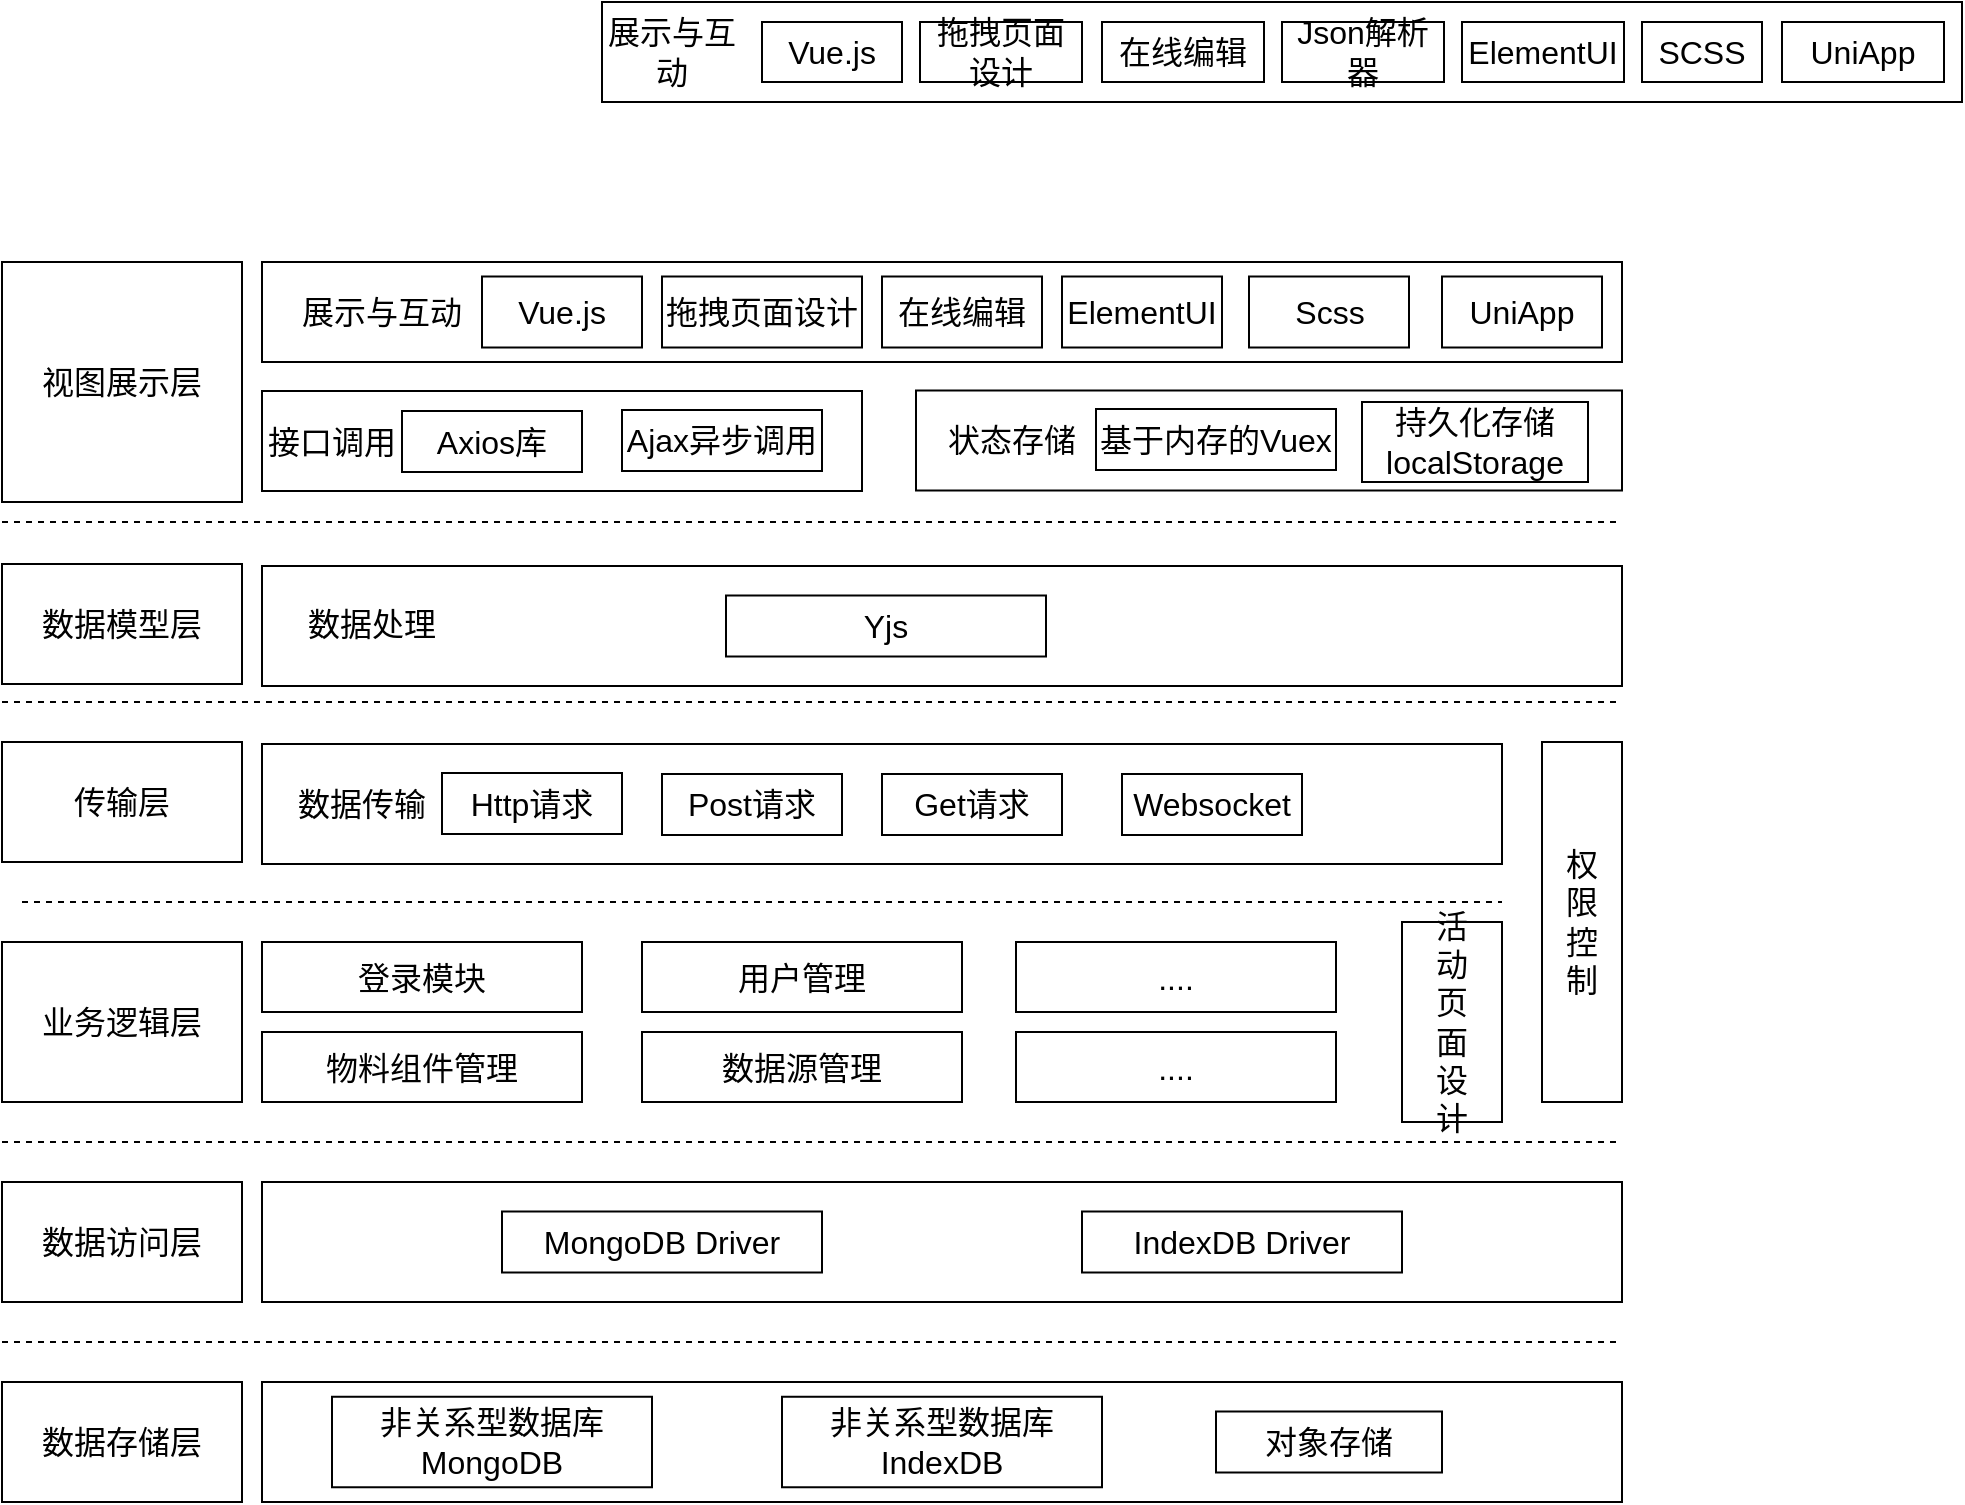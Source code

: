 <mxfile version="24.0.7" type="github">
  <diagram name="第 1 页" id="aa-gGl5EJUcE4eOUJS7o">
    <mxGraphModel dx="2074" dy="2315" grid="1" gridSize="10" guides="1" tooltips="1" connect="1" arrows="1" fold="1" page="1" pageScale="1" pageWidth="827" pageHeight="1169" math="0" shadow="0">
      <root>
        <mxCell id="0" />
        <mxCell id="1" parent="0" />
        <mxCell id="VzZtKRIuBbigzssa7Cag-1" value="视图展示层" style="rounded=0;whiteSpace=wrap;html=1;fontSize=16;" vertex="1" parent="1">
          <mxGeometry x="70" y="-30" width="120" height="120" as="geometry" />
        </mxCell>
        <mxCell id="VzZtKRIuBbigzssa7Cag-2" value="&lt;p style=&quot;margin: 0pt 0pt 0.0pt; text-align: justify; font-family: &amp;quot;Times New Roman&amp;quot;; font-size: 16px;&quot; class=&quot;MsoNormal&quot;&gt;传输层&lt;/p&gt;" style="rounded=0;whiteSpace=wrap;html=1;fontSize=16;" vertex="1" parent="1">
          <mxGeometry x="70" y="210" width="120" height="60" as="geometry" />
        </mxCell>
        <mxCell id="VzZtKRIuBbigzssa7Cag-3" value="&lt;p style=&quot;margin: 0pt 0pt 0.0pt; text-align: justify; font-family: &amp;quot;Times New Roman&amp;quot;; font-size: 16px;&quot; class=&quot;MsoNormal&quot;&gt;业务逻辑层&lt;/p&gt;" style="rounded=0;whiteSpace=wrap;html=1;fontSize=16;" vertex="1" parent="1">
          <mxGeometry x="70" y="310" width="120" height="80" as="geometry" />
        </mxCell>
        <mxCell id="VzZtKRIuBbigzssa7Cag-4" value="&lt;p style=&quot;margin: 0pt 0pt 0.0pt; text-align: justify; font-family: &amp;quot;Times New Roman&amp;quot;; font-size: 16px;&quot; class=&quot;MsoNormal&quot;&gt;数据访问层&lt;/p&gt;" style="rounded=0;whiteSpace=wrap;html=1;fontSize=16;" vertex="1" parent="1">
          <mxGeometry x="70" y="430" width="120" height="60" as="geometry" />
        </mxCell>
        <mxCell id="VzZtKRIuBbigzssa7Cag-5" value="&lt;p style=&quot;margin: 0pt 0pt 0.0pt; text-align: justify; font-family: &amp;quot;Times New Roman&amp;quot;; font-size: 16px;&quot; class=&quot;MsoNormal&quot;&gt;数据存储层&lt;/p&gt;" style="rounded=0;whiteSpace=wrap;html=1;fontSize=16;" vertex="1" parent="1">
          <mxGeometry x="70" y="530" width="120" height="60" as="geometry" />
        </mxCell>
        <mxCell id="VzZtKRIuBbigzssa7Cag-6" value="&lt;p style=&quot;margin: 0pt 0pt 0.0pt; text-align: justify; font-family: &amp;quot;Times New Roman&amp;quot;; font-size: 16px;&quot; class=&quot;MsoNormal&quot;&gt;数据模型层&lt;/p&gt;" style="rounded=0;whiteSpace=wrap;html=1;fontSize=16;" vertex="1" parent="1">
          <mxGeometry x="70" y="121" width="120" height="60" as="geometry" />
        </mxCell>
        <mxCell id="VzZtKRIuBbigzssa7Cag-7" value="" style="rounded=0;whiteSpace=wrap;html=1;fontSize=16;" vertex="1" parent="1">
          <mxGeometry x="200" y="34.5" width="300" height="50" as="geometry" />
        </mxCell>
        <mxCell id="VzZtKRIuBbigzssa7Cag-8" value="" style="group;fontSize=16;" vertex="1" connectable="0" parent="1">
          <mxGeometry x="370" y="-160" width="680" height="50" as="geometry" />
        </mxCell>
        <mxCell id="VzZtKRIuBbigzssa7Cag-9" value="" style="rounded=0;whiteSpace=wrap;html=1;fontSize=16;" vertex="1" parent="VzZtKRIuBbigzssa7Cag-8">
          <mxGeometry width="680" height="50" as="geometry" />
        </mxCell>
        <mxCell id="VzZtKRIuBbigzssa7Cag-10" value="" style="group;fontSize=16;" vertex="1" connectable="0" parent="VzZtKRIuBbigzssa7Cag-8">
          <mxGeometry y="10" width="671" height="30" as="geometry" />
        </mxCell>
        <mxCell id="VzZtKRIuBbigzssa7Cag-11" value="展示与互动" style="text;html=1;strokeColor=none;fillColor=none;align=center;verticalAlign=middle;whiteSpace=wrap;rounded=0;fontSize=16;" vertex="1" parent="VzZtKRIuBbigzssa7Cag-10">
          <mxGeometry width="70" height="30" as="geometry" />
        </mxCell>
        <mxCell id="VzZtKRIuBbigzssa7Cag-12" value="Vue.js" style="rounded=0;whiteSpace=wrap;html=1;fontSize=16;" vertex="1" parent="VzZtKRIuBbigzssa7Cag-10">
          <mxGeometry x="80" width="70" height="30" as="geometry" />
        </mxCell>
        <mxCell id="VzZtKRIuBbigzssa7Cag-13" value="拖拽页面设计" style="rounded=0;whiteSpace=wrap;html=1;fontSize=16;" vertex="1" parent="VzZtKRIuBbigzssa7Cag-10">
          <mxGeometry x="159" width="81" height="30" as="geometry" />
        </mxCell>
        <mxCell id="VzZtKRIuBbigzssa7Cag-14" value="在线编辑" style="rounded=0;whiteSpace=wrap;html=1;fontSize=16;" vertex="1" parent="VzZtKRIuBbigzssa7Cag-10">
          <mxGeometry x="250" width="81" height="30" as="geometry" />
        </mxCell>
        <mxCell id="VzZtKRIuBbigzssa7Cag-15" value="Json解析器" style="rounded=0;whiteSpace=wrap;html=1;fontSize=16;" vertex="1" parent="VzZtKRIuBbigzssa7Cag-10">
          <mxGeometry x="340" width="81" height="30" as="geometry" />
        </mxCell>
        <mxCell id="VzZtKRIuBbigzssa7Cag-16" value="ElementUI" style="rounded=0;whiteSpace=wrap;html=1;fontSize=16;" vertex="1" parent="VzZtKRIuBbigzssa7Cag-10">
          <mxGeometry x="430" width="81" height="30" as="geometry" />
        </mxCell>
        <mxCell id="VzZtKRIuBbigzssa7Cag-17" value="SCSS" style="rounded=0;whiteSpace=wrap;html=1;fontSize=16;" vertex="1" parent="VzZtKRIuBbigzssa7Cag-10">
          <mxGeometry x="520" width="60" height="30" as="geometry" />
        </mxCell>
        <mxCell id="VzZtKRIuBbigzssa7Cag-18" value="UniApp" style="rounded=0;whiteSpace=wrap;html=1;fontSize=16;" vertex="1" parent="VzZtKRIuBbigzssa7Cag-10">
          <mxGeometry x="590" width="81" height="30" as="geometry" />
        </mxCell>
        <mxCell id="VzZtKRIuBbigzssa7Cag-19" value="接口调用" style="text;html=1;strokeColor=none;fillColor=none;align=center;verticalAlign=middle;whiteSpace=wrap;rounded=0;fontSize=16;" vertex="1" parent="1">
          <mxGeometry x="200" y="44.5" width="70" height="30" as="geometry" />
        </mxCell>
        <mxCell id="VzZtKRIuBbigzssa7Cag-20" value="Axios库" style="rounded=0;whiteSpace=wrap;html=1;fontSize=16;" vertex="1" parent="1">
          <mxGeometry x="270" y="44.5" width="90" height="30.5" as="geometry" />
        </mxCell>
        <mxCell id="VzZtKRIuBbigzssa7Cag-21" value="Ajax异步调用" style="rounded=0;whiteSpace=wrap;html=1;fontSize=16;" vertex="1" parent="1">
          <mxGeometry x="380" y="44" width="100" height="30.5" as="geometry" />
        </mxCell>
        <mxCell id="VzZtKRIuBbigzssa7Cag-22" value="" style="rounded=0;whiteSpace=wrap;html=1;fontSize=16;" vertex="1" parent="1">
          <mxGeometry x="527" y="34.25" width="353" height="50" as="geometry" />
        </mxCell>
        <mxCell id="VzZtKRIuBbigzssa7Cag-23" value="状态存储" style="text;html=1;strokeColor=none;fillColor=none;align=center;verticalAlign=middle;whiteSpace=wrap;rounded=0;fontSize=16;" vertex="1" parent="1">
          <mxGeometry x="540" y="44" width="70" height="30" as="geometry" />
        </mxCell>
        <mxCell id="VzZtKRIuBbigzssa7Cag-24" value="基于内存的Vuex" style="rounded=0;whiteSpace=wrap;html=1;fontSize=16;" vertex="1" parent="1">
          <mxGeometry x="617" y="43.5" width="120" height="30.5" as="geometry" />
        </mxCell>
        <mxCell id="VzZtKRIuBbigzssa7Cag-25" value="持久化存储localStorage" style="rounded=0;whiteSpace=wrap;html=1;fontSize=16;" vertex="1" parent="1">
          <mxGeometry x="750" y="40" width="113" height="40" as="geometry" />
        </mxCell>
        <mxCell id="VzZtKRIuBbigzssa7Cag-26" value="" style="rounded=0;whiteSpace=wrap;html=1;fontSize=16;" vertex="1" parent="1">
          <mxGeometry x="200" y="122" width="680" height="60" as="geometry" />
        </mxCell>
        <mxCell id="VzZtKRIuBbigzssa7Cag-27" value="数据处理" style="text;html=1;strokeColor=none;fillColor=none;align=center;verticalAlign=middle;whiteSpace=wrap;rounded=0;fontSize=16;" vertex="1" parent="1">
          <mxGeometry x="210" y="136" width="90" height="30" as="geometry" />
        </mxCell>
        <mxCell id="VzZtKRIuBbigzssa7Cag-28" value="Yjs" style="rounded=0;whiteSpace=wrap;html=1;fontSize=16;" vertex="1" parent="1">
          <mxGeometry x="432" y="136.75" width="160" height="30.5" as="geometry" />
        </mxCell>
        <mxCell id="VzZtKRIuBbigzssa7Cag-29" value="" style="rounded=0;whiteSpace=wrap;html=1;fontSize=16;" vertex="1" parent="1">
          <mxGeometry x="200" y="211" width="620" height="60" as="geometry" />
        </mxCell>
        <mxCell id="VzZtKRIuBbigzssa7Cag-30" value="数据传输" style="text;html=1;strokeColor=none;fillColor=none;align=center;verticalAlign=middle;whiteSpace=wrap;rounded=0;fontSize=16;" vertex="1" parent="1">
          <mxGeometry x="210" y="226" width="80" height="30" as="geometry" />
        </mxCell>
        <mxCell id="VzZtKRIuBbigzssa7Cag-31" value="Http请求" style="rounded=0;whiteSpace=wrap;html=1;fontSize=16;" vertex="1" parent="1">
          <mxGeometry x="290" y="225.5" width="90" height="30.5" as="geometry" />
        </mxCell>
        <mxCell id="VzZtKRIuBbigzssa7Cag-32" value="Post请求" style="rounded=0;whiteSpace=wrap;html=1;fontSize=16;" vertex="1" parent="1">
          <mxGeometry x="400" y="226" width="90" height="30.5" as="geometry" />
        </mxCell>
        <mxCell id="VzZtKRIuBbigzssa7Cag-33" value="Get请求" style="rounded=0;whiteSpace=wrap;html=1;fontSize=16;" vertex="1" parent="1">
          <mxGeometry x="510" y="226" width="90" height="30.5" as="geometry" />
        </mxCell>
        <mxCell id="VzZtKRIuBbigzssa7Cag-34" value="Websocket" style="rounded=0;whiteSpace=wrap;html=1;fontSize=16;" vertex="1" parent="1">
          <mxGeometry x="630" y="226" width="90" height="30.5" as="geometry" />
        </mxCell>
        <mxCell id="VzZtKRIuBbigzssa7Cag-35" value="登录模块" style="rounded=0;whiteSpace=wrap;html=1;fontSize=16;" vertex="1" parent="1">
          <mxGeometry x="200" y="310" width="160" height="35" as="geometry" />
        </mxCell>
        <mxCell id="VzZtKRIuBbigzssa7Cag-36" value="物料组件管理" style="rounded=0;whiteSpace=wrap;html=1;fontSize=16;" vertex="1" parent="1">
          <mxGeometry x="200" y="355" width="160" height="35" as="geometry" />
        </mxCell>
        <mxCell id="VzZtKRIuBbigzssa7Cag-37" value="用户管理" style="rounded=0;whiteSpace=wrap;html=1;fontSize=16;" vertex="1" parent="1">
          <mxGeometry x="390" y="310" width="160" height="35" as="geometry" />
        </mxCell>
        <mxCell id="VzZtKRIuBbigzssa7Cag-38" value="数据源管理" style="rounded=0;whiteSpace=wrap;html=1;fontSize=16;" vertex="1" parent="1">
          <mxGeometry x="390" y="355" width="160" height="35" as="geometry" />
        </mxCell>
        <mxCell id="VzZtKRIuBbigzssa7Cag-39" value="...." style="rounded=0;whiteSpace=wrap;html=1;fontSize=16;" vertex="1" parent="1">
          <mxGeometry x="577" y="310" width="160" height="35" as="geometry" />
        </mxCell>
        <mxCell id="VzZtKRIuBbigzssa7Cag-40" value="...." style="rounded=0;whiteSpace=wrap;html=1;fontSize=16;" vertex="1" parent="1">
          <mxGeometry x="577" y="355" width="160" height="35" as="geometry" />
        </mxCell>
        <mxCell id="VzZtKRIuBbigzssa7Cag-41" value="" style="rounded=0;whiteSpace=wrap;html=1;fontSize=16;" vertex="1" parent="1">
          <mxGeometry x="770" y="300" width="50" height="100" as="geometry" />
        </mxCell>
        <mxCell id="VzZtKRIuBbigzssa7Cag-42" value="活动页面设计" style="text;html=1;strokeColor=none;fillColor=none;align=center;verticalAlign=middle;whiteSpace=wrap;rounded=0;fontSize=16;" vertex="1" parent="1">
          <mxGeometry x="790" y="332.5" width="10" height="35" as="geometry" />
        </mxCell>
        <mxCell id="VzZtKRIuBbigzssa7Cag-43" value="" style="rounded=0;whiteSpace=wrap;html=1;fontSize=16;" vertex="1" parent="1">
          <mxGeometry x="840" y="210" width="40" height="180" as="geometry" />
        </mxCell>
        <mxCell id="VzZtKRIuBbigzssa7Cag-44" value="权限控制" style="text;html=1;strokeColor=none;fillColor=none;align=center;verticalAlign=middle;whiteSpace=wrap;rounded=0;fontSize=16;" vertex="1" parent="1">
          <mxGeometry x="855" y="282.5" width="10" height="35" as="geometry" />
        </mxCell>
        <mxCell id="VzZtKRIuBbigzssa7Cag-45" value="" style="rounded=0;whiteSpace=wrap;html=1;fontSize=16;" vertex="1" parent="1">
          <mxGeometry x="200" y="430" width="680" height="60" as="geometry" />
        </mxCell>
        <mxCell id="VzZtKRIuBbigzssa7Cag-46" value="MongoDB Driver" style="rounded=0;whiteSpace=wrap;html=1;fontSize=16;" vertex="1" parent="1">
          <mxGeometry x="320" y="444.75" width="160" height="30.5" as="geometry" />
        </mxCell>
        <mxCell id="VzZtKRIuBbigzssa7Cag-47" value="IndexDB Driver" style="rounded=0;whiteSpace=wrap;html=1;fontSize=16;" vertex="1" parent="1">
          <mxGeometry x="610" y="444.75" width="160" height="30.5" as="geometry" />
        </mxCell>
        <mxCell id="VzZtKRIuBbigzssa7Cag-48" value="" style="rounded=0;whiteSpace=wrap;html=1;fontSize=16;" vertex="1" parent="1">
          <mxGeometry x="200" y="530" width="680" height="60" as="geometry" />
        </mxCell>
        <mxCell id="VzZtKRIuBbigzssa7Cag-49" value="非关系型数据库MongoDB" style="rounded=0;whiteSpace=wrap;html=1;fontSize=16;" vertex="1" parent="1">
          <mxGeometry x="235" y="537.38" width="160" height="45.25" as="geometry" />
        </mxCell>
        <mxCell id="VzZtKRIuBbigzssa7Cag-50" value="非关系型数据库IndexDB" style="rounded=0;whiteSpace=wrap;html=1;fontSize=16;" vertex="1" parent="1">
          <mxGeometry x="460" y="537.38" width="160" height="45.25" as="geometry" />
        </mxCell>
        <mxCell id="VzZtKRIuBbigzssa7Cag-51" value="对象存储" style="rounded=0;whiteSpace=wrap;html=1;fontSize=16;" vertex="1" parent="1">
          <mxGeometry x="677" y="544.75" width="113" height="30.5" as="geometry" />
        </mxCell>
        <mxCell id="VzZtKRIuBbigzssa7Cag-52" value="" style="endArrow=none;dashed=1;html=1;rounded=0;fontSize=16;" edge="1" parent="1">
          <mxGeometry width="50" height="50" relative="1" as="geometry">
            <mxPoint x="70" y="100" as="sourcePoint" />
            <mxPoint x="880" y="100" as="targetPoint" />
          </mxGeometry>
        </mxCell>
        <mxCell id="VzZtKRIuBbigzssa7Cag-53" value="" style="endArrow=none;dashed=1;html=1;rounded=0;fontSize=16;" edge="1" parent="1">
          <mxGeometry width="50" height="50" relative="1" as="geometry">
            <mxPoint x="70" y="190" as="sourcePoint" />
            <mxPoint x="880" y="190" as="targetPoint" />
          </mxGeometry>
        </mxCell>
        <mxCell id="VzZtKRIuBbigzssa7Cag-54" value="" style="endArrow=none;dashed=1;html=1;rounded=0;fontSize=16;" edge="1" parent="1">
          <mxGeometry width="50" height="50" relative="1" as="geometry">
            <mxPoint x="80" y="290" as="sourcePoint" />
            <mxPoint x="820" y="290" as="targetPoint" />
          </mxGeometry>
        </mxCell>
        <mxCell id="VzZtKRIuBbigzssa7Cag-55" value="" style="endArrow=none;dashed=1;html=1;rounded=0;fontSize=16;" edge="1" parent="1">
          <mxGeometry width="50" height="50" relative="1" as="geometry">
            <mxPoint x="70" y="510" as="sourcePoint" />
            <mxPoint x="880" y="510" as="targetPoint" />
          </mxGeometry>
        </mxCell>
        <mxCell id="VzZtKRIuBbigzssa7Cag-56" value="" style="endArrow=none;dashed=1;html=1;rounded=0;fontSize=16;" edge="1" parent="1">
          <mxGeometry width="50" height="50" relative="1" as="geometry">
            <mxPoint x="70" y="410" as="sourcePoint" />
            <mxPoint x="880" y="410" as="targetPoint" />
          </mxGeometry>
        </mxCell>
        <mxCell id="VzZtKRIuBbigzssa7Cag-59" value="" style="rounded=0;whiteSpace=wrap;html=1;" vertex="1" parent="1">
          <mxGeometry x="200" y="-30" width="680" height="50" as="geometry" />
        </mxCell>
        <mxCell id="VzZtKRIuBbigzssa7Cag-71" value="&lt;font style=&quot;font-size: 16px;&quot;&gt;展示与互动&lt;/font&gt;" style="text;html=1;align=center;verticalAlign=middle;whiteSpace=wrap;rounded=0;" vertex="1" parent="1">
          <mxGeometry x="210" y="-20" width="100" height="30" as="geometry" />
        </mxCell>
        <mxCell id="VzZtKRIuBbigzssa7Cag-72" value="Vue.js" style="rounded=0;whiteSpace=wrap;html=1;fontSize=16;" vertex="1" parent="1">
          <mxGeometry x="310" y="-22.75" width="80" height="35.5" as="geometry" />
        </mxCell>
        <mxCell id="VzZtKRIuBbigzssa7Cag-73" value="拖拽页面设计" style="rounded=0;whiteSpace=wrap;html=1;fontSize=16;" vertex="1" parent="1">
          <mxGeometry x="400" y="-22.75" width="100" height="35.5" as="geometry" />
        </mxCell>
        <mxCell id="VzZtKRIuBbigzssa7Cag-74" value="在线编辑" style="rounded=0;whiteSpace=wrap;html=1;fontSize=16;" vertex="1" parent="1">
          <mxGeometry x="510" y="-22.75" width="80" height="35.5" as="geometry" />
        </mxCell>
        <mxCell id="VzZtKRIuBbigzssa7Cag-75" value="ElementUI" style="rounded=0;whiteSpace=wrap;html=1;fontSize=16;" vertex="1" parent="1">
          <mxGeometry x="600" y="-22.75" width="80" height="35.5" as="geometry" />
        </mxCell>
        <mxCell id="VzZtKRIuBbigzssa7Cag-76" value="Scss" style="rounded=0;whiteSpace=wrap;html=1;fontSize=16;" vertex="1" parent="1">
          <mxGeometry x="693.5" y="-22.75" width="80" height="35.5" as="geometry" />
        </mxCell>
        <mxCell id="VzZtKRIuBbigzssa7Cag-77" value="UniApp" style="rounded=0;whiteSpace=wrap;html=1;fontSize=16;" vertex="1" parent="1">
          <mxGeometry x="790" y="-22.75" width="80" height="35.5" as="geometry" />
        </mxCell>
      </root>
    </mxGraphModel>
  </diagram>
</mxfile>
